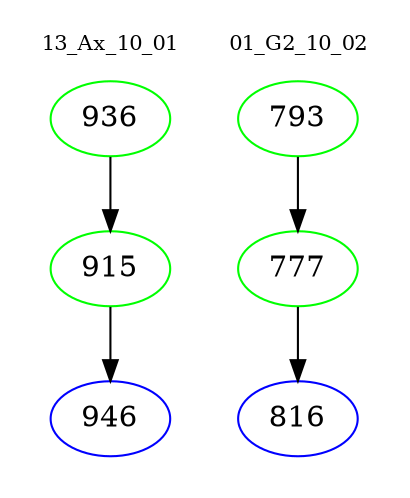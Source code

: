 digraph{
subgraph cluster_0 {
color = white
label = "13_Ax_10_01";
fontsize=10;
T0_936 [label="936", color="green"]
T0_936 -> T0_915 [color="black"]
T0_915 [label="915", color="green"]
T0_915 -> T0_946 [color="black"]
T0_946 [label="946", color="blue"]
}
subgraph cluster_1 {
color = white
label = "01_G2_10_02";
fontsize=10;
T1_793 [label="793", color="green"]
T1_793 -> T1_777 [color="black"]
T1_777 [label="777", color="green"]
T1_777 -> T1_816 [color="black"]
T1_816 [label="816", color="blue"]
}
}
